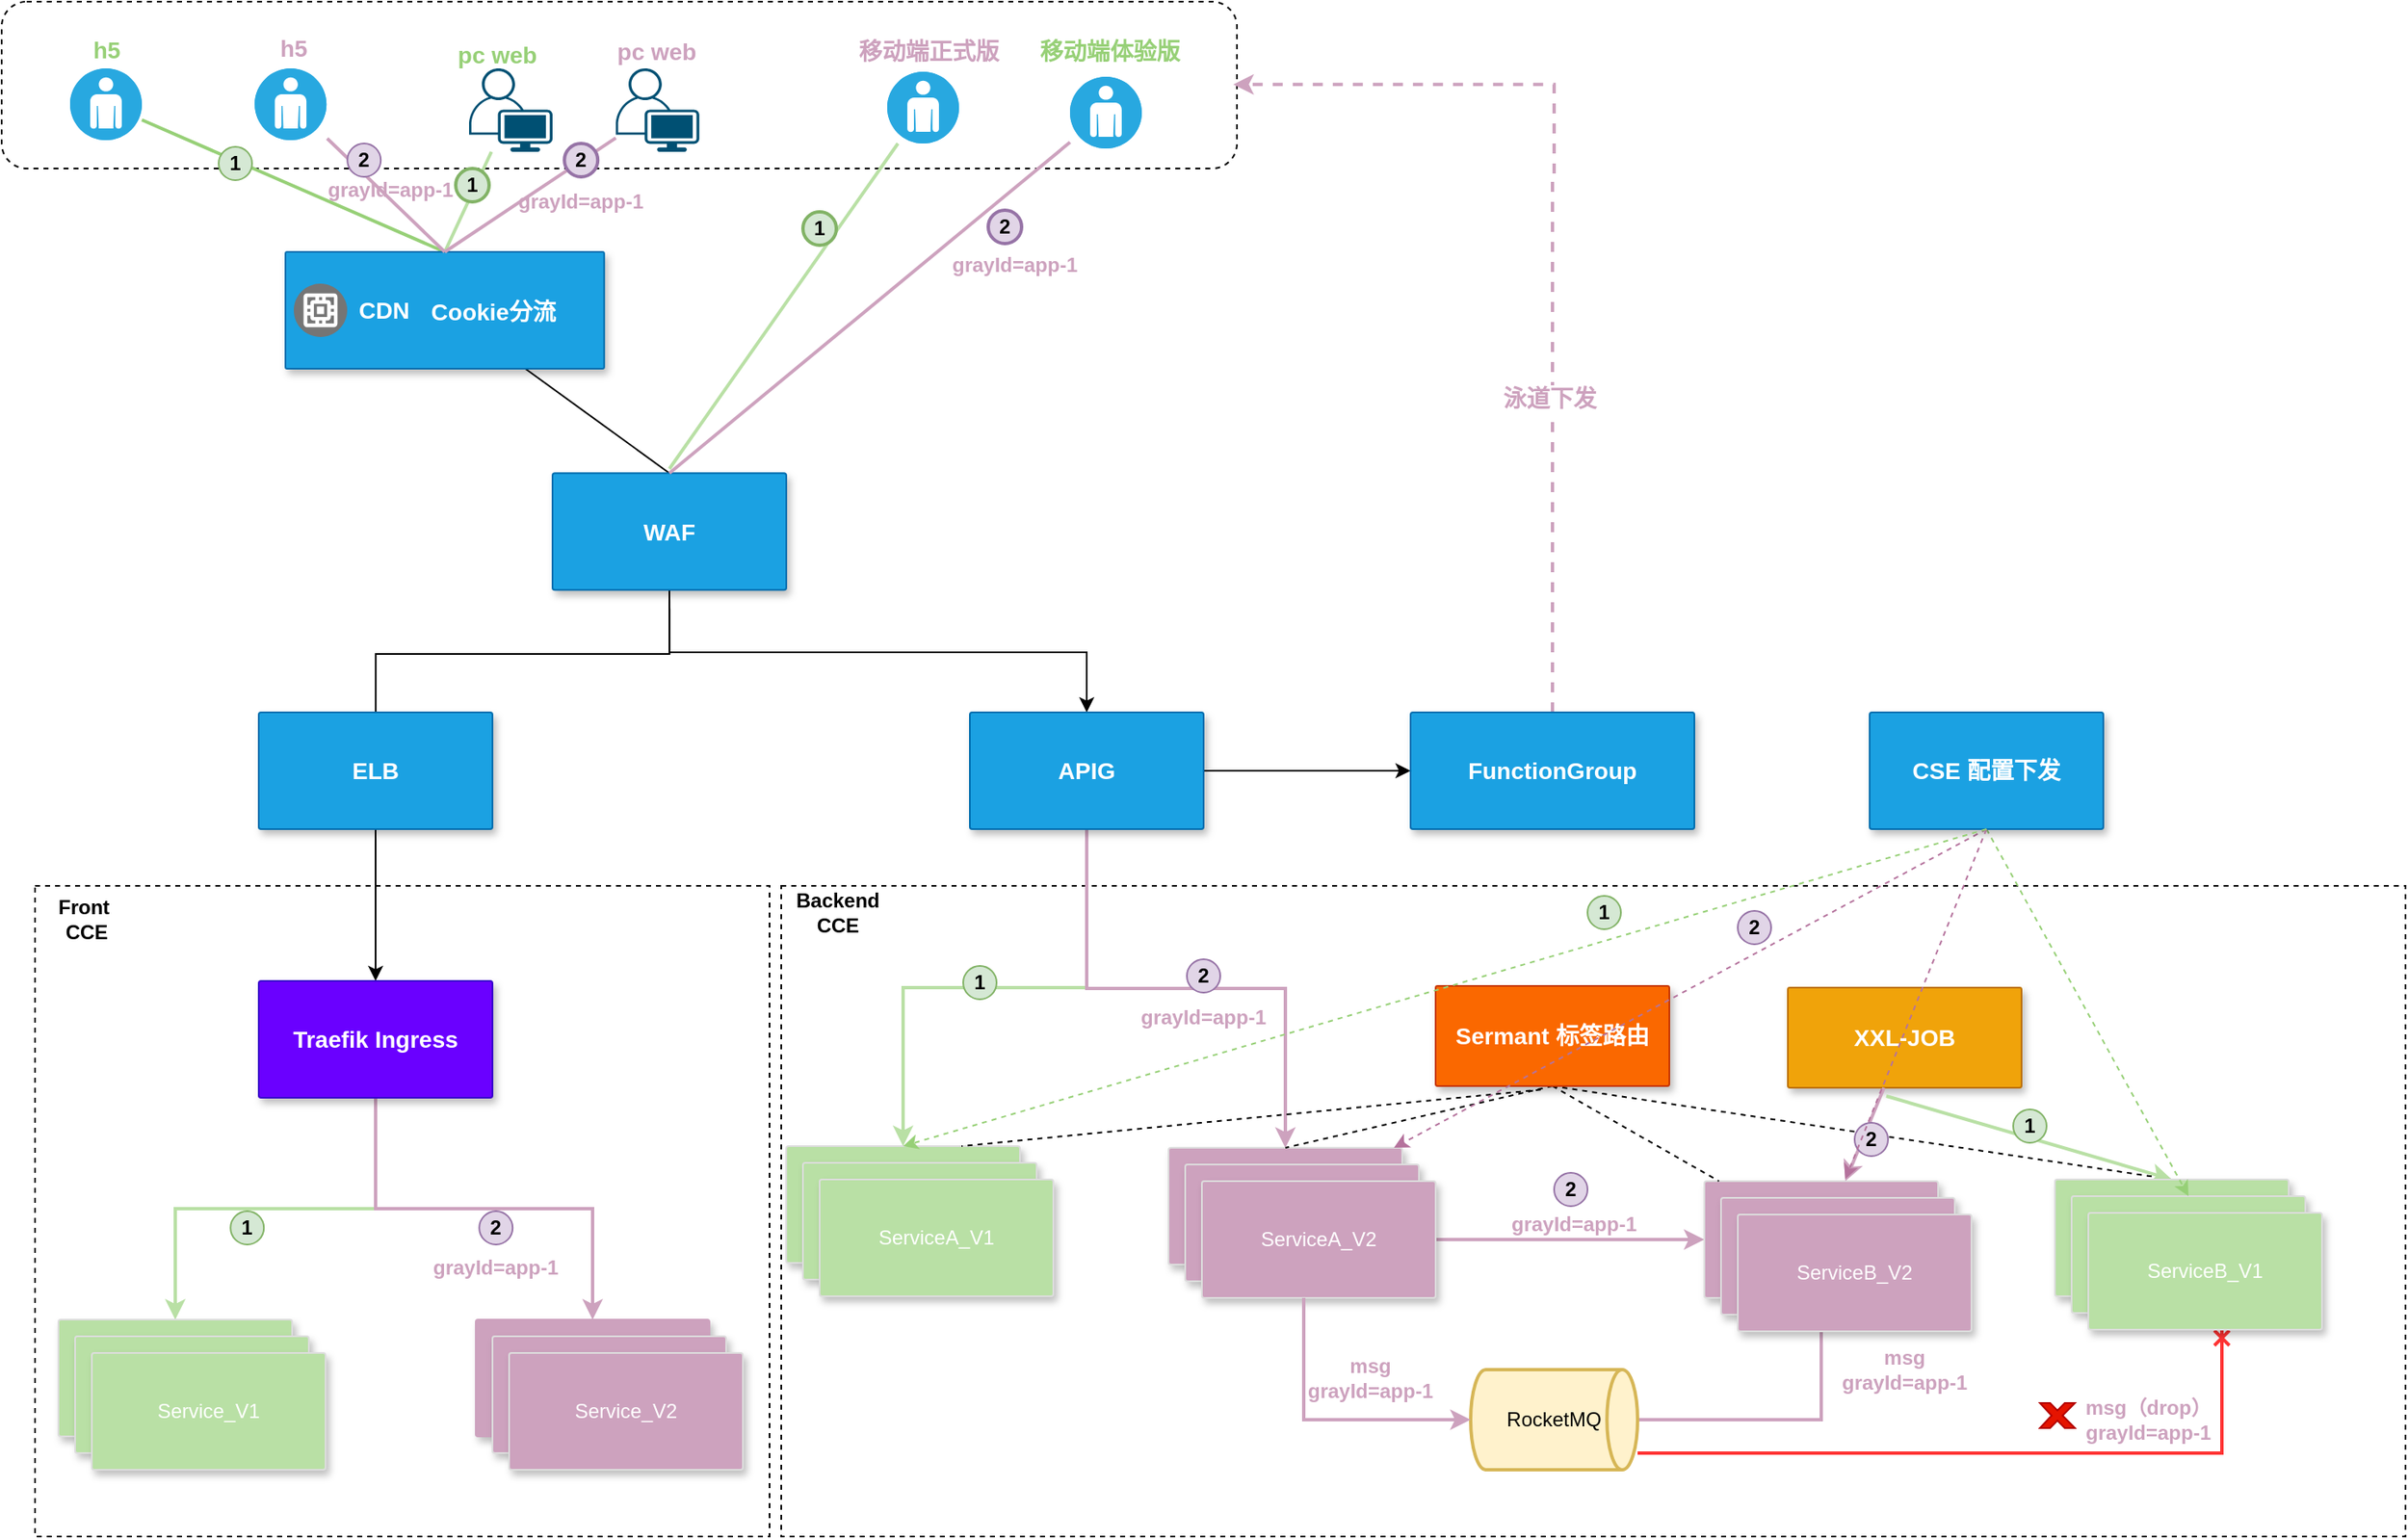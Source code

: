 <mxfile version="24.2.7" type="github">
  <diagram name="Page-1" id="tiHa4omzH0BSpX4AcXK8">
    <mxGraphModel dx="1060" dy="582" grid="1" gridSize="10" guides="1" tooltips="1" connect="1" arrows="1" fold="1" page="1" pageScale="1" pageWidth="850" pageHeight="1100" math="0" shadow="0">
      <root>
        <mxCell id="0" />
        <mxCell id="1" parent="0" />
        <mxCell id="6VxaLlo_b2UKYAiHiD4Z-162" value="" style="rounded=1;whiteSpace=wrap;html=1;dashed=1;" vertex="1" parent="1">
          <mxGeometry width="740" height="100" as="geometry" />
        </mxCell>
        <mxCell id="6VxaLlo_b2UKYAiHiD4Z-92" value="" style="rounded=0;whiteSpace=wrap;html=1;dashed=1;strokeWidth=1;" vertex="1" parent="1">
          <mxGeometry x="467" y="530" width="973" height="390" as="geometry" />
        </mxCell>
        <mxCell id="6VxaLlo_b2UKYAiHiD4Z-131" value="&lt;b&gt;&lt;font color=&quot;#ffffff&quot; style=&quot;font-size: 14px;&quot;&gt;XXL-JOB&lt;/font&gt;&lt;/b&gt;" style="whiteSpace=wrap;html=1;strokeColor=#BD7000;shadow=1;strokeWidth=1;rounded=1;arcSize=2;fillColor=#f0a30a;fontColor=#000000;" vertex="1" parent="1">
          <mxGeometry x="1070" y="591" width="140" height="60" as="geometry" />
        </mxCell>
        <mxCell id="6VxaLlo_b2UKYAiHiD4Z-86" value="" style="rounded=0;whiteSpace=wrap;html=1;dashed=1;strokeWidth=1;" vertex="1" parent="1">
          <mxGeometry x="20" y="530" width="440" height="390" as="geometry" />
        </mxCell>
        <mxCell id="6VxaLlo_b2UKYAiHiD4Z-48" style="rounded=0;orthogonalLoop=1;jettySize=auto;html=1;entryX=0.5;entryY=0;entryDx=0;entryDy=0;endArrow=none;endFill=0;strokeColor=#97D077;strokeWidth=2;" edge="1" parent="1" source="6VxaLlo_b2UKYAiHiD4Z-32" target="6VxaLlo_b2UKYAiHiD4Z-6">
          <mxGeometry relative="1" as="geometry" />
        </mxCell>
        <mxCell id="6VxaLlo_b2UKYAiHiD4Z-17" value="" style="rounded=0;orthogonalLoop=1;jettySize=auto;html=1;endArrow=none;endFill=0;entryX=0.5;entryY=0;entryDx=0;entryDy=0;" edge="1" parent="1" source="6VxaLlo_b2UKYAiHiD4Z-6" target="6VxaLlo_b2UKYAiHiD4Z-16">
          <mxGeometry relative="1" as="geometry" />
        </mxCell>
        <mxCell id="6VxaLlo_b2UKYAiHiD4Z-6" value="               Cookie分流" style="shadow=1;strokeWidth=1;rounded=1;absoluteArcSize=1;arcSize=2;fillColor=#1ba1e2;fontColor=#ffffff;strokeColor=#006EAF;fontStyle=1;fontSize=14;" vertex="1" parent="1">
          <mxGeometry x="170" y="150" width="190.9" height="70" as="geometry" />
        </mxCell>
        <mxCell id="6VxaLlo_b2UKYAiHiD4Z-7" value="&lt;font size=&quot;1&quot; color=&quot;#ffffff&quot;&gt;&lt;b style=&quot;font-size: 14px;&quot;&gt;CDN&lt;/b&gt;&lt;/font&gt;" style="sketch=0;dashed=0;connectable=0;html=1;fillColor=#757575;strokeColor=none;shape=mxgraph.gcp2.google_network_edge_cache;part=1;labelPosition=right;verticalLabelPosition=middle;align=left;verticalAlign=middle;spacingLeft=5;fontSize=12;" vertex="1" parent="6VxaLlo_b2UKYAiHiD4Z-6">
          <mxGeometry y="0.5" width="32" height="32" relative="1" as="geometry">
            <mxPoint x="5" y="-16" as="offset" />
          </mxGeometry>
        </mxCell>
        <mxCell id="6VxaLlo_b2UKYAiHiD4Z-22" value="&lt;font color=&quot;#cda2be&quot; style=&quot;font-size: 14px;&quot;&gt;&lt;b&gt;h5&lt;/b&gt;&lt;/font&gt;" style="text;html=1;align=center;verticalAlign=middle;whiteSpace=wrap;rounded=0;" vertex="1" parent="1">
          <mxGeometry x="145.1" y="13.1" width="60" height="30" as="geometry" />
        </mxCell>
        <mxCell id="6VxaLlo_b2UKYAiHiD4Z-23" value="&lt;b&gt;&lt;font color=&quot;#97d077&quot; style=&quot;font-size: 14px;&quot;&gt;pc web&lt;/font&gt;&lt;/b&gt;" style="text;html=1;align=center;verticalAlign=middle;whiteSpace=wrap;rounded=0;" vertex="1" parent="1">
          <mxGeometry x="267.1" y="17.1" width="60" height="30" as="geometry" />
        </mxCell>
        <mxCell id="6VxaLlo_b2UKYAiHiD4Z-24" value="&lt;span style=&quot;font-size: 14px;&quot;&gt;&lt;b style=&quot;&quot;&gt;&lt;font color=&quot;#cda2be&quot;&gt;移动端正式版&lt;/font&gt;&lt;/b&gt;&lt;/span&gt;" style="text;html=1;align=center;verticalAlign=middle;whiteSpace=wrap;rounded=0;" vertex="1" parent="1">
          <mxGeometry x="510.75" y="15" width="89.25" height="30" as="geometry" />
        </mxCell>
        <mxCell id="6VxaLlo_b2UKYAiHiD4Z-25" value="&lt;font color=&quot;#97d077&quot;&gt;&lt;span style=&quot;font-family: monospace; font-size: 0px; text-align: start; text-wrap: nowrap;&quot;&gt;%3CmxGraphModel%3E%3Croot%3E%3CmxCell%20id%3D%220%22%2F%3E%3CmxCell%20id%3D%221%22%20parent%3D%220%22%2F%3E%3CmxCell%20id%3D%222%22%20value%3D%22%26lt%3Bfont%20color%3D%26quot%3B%2397d077%26quot%3B%26gt%3B%26lt%3Bspan%20style%3D%26quot%3Bfont-size%3A%2014px%3B%26quot%3B%26gt%3B%26lt%3Bb%26gt%3B%E7%A7%BB%E5%8A%A8%E7%AB%AF%26lt%3B%2Fb%26gt%3B%26lt%3B%2Fspan%26gt%3B%26lt%3B%2Ffont%26gt%3B%22%20style%3D%22text%3Bhtml%3D1%3Balign%3Dcenter%3BverticalAlign%3Dmiddle%3BwhiteSpace%3Dwrap%3Brounded%3D0%3B%22%20vertex%3D%221%22%20parent%3D%221%22%3E%3CmxGeometry%20x%3D%22510.75%22%20y%3D%2215%22%20width%3D%2278.5%22%20height%3D%2230%22%20as%3D%22geometry%22%2F%3E%3C%2FmxCell%3E%3C%2Froot%3E%3C%2FmxGraphModel%3E&lt;/span&gt;&lt;b&gt;&lt;font style=&quot;font-size: 14px;&quot;&gt;&amp;nbsp;&lt;/font&gt;&lt;/b&gt;&lt;b style=&quot;font-size: 14px;&quot;&gt;移动端&lt;/b&gt;&lt;b&gt;&lt;font style=&quot;font-size: 14px;&quot;&gt;体验版&lt;/font&gt;&lt;/b&gt;&lt;/font&gt;" style="text;html=1;align=center;verticalAlign=middle;whiteSpace=wrap;rounded=0;" vertex="1" parent="1">
          <mxGeometry x="599.75" y="15.1" width="123.5" height="30" as="geometry" />
        </mxCell>
        <mxCell id="6VxaLlo_b2UKYAiHiD4Z-37" style="edgeStyle=orthogonalEdgeStyle;rounded=0;orthogonalLoop=1;jettySize=auto;html=1;" edge="1" parent="1" source="6VxaLlo_b2UKYAiHiD4Z-16" target="6VxaLlo_b2UKYAiHiD4Z-36">
          <mxGeometry relative="1" as="geometry">
            <Array as="points">
              <mxPoint x="400" y="390" />
              <mxPoint x="650" y="390" />
            </Array>
          </mxGeometry>
        </mxCell>
        <mxCell id="6VxaLlo_b2UKYAiHiD4Z-47" style="edgeStyle=orthogonalEdgeStyle;rounded=0;orthogonalLoop=1;jettySize=auto;html=1;" edge="1" parent="1">
          <mxGeometry relative="1" as="geometry">
            <mxPoint x="400.091" y="363.6" as="sourcePoint" />
            <mxPoint x="224.091" y="437" as="targetPoint" />
            <Array as="points">
              <mxPoint x="400" y="391" />
              <mxPoint x="224" y="391" />
            </Array>
          </mxGeometry>
        </mxCell>
        <mxCell id="6VxaLlo_b2UKYAiHiD4Z-16" value="&lt;b&gt;&lt;font style=&quot;font-size: 14px;&quot;&gt;WAF&lt;/font&gt;&lt;/b&gt;" style="whiteSpace=wrap;html=1;strokeColor=#006EAF;shadow=1;strokeWidth=1;rounded=1;arcSize=2;glass=0;fillColor=#1ba1e2;fontColor=#ffffff;" vertex="1" parent="1">
          <mxGeometry x="330" y="282.6" width="140" height="70" as="geometry" />
        </mxCell>
        <mxCell id="6VxaLlo_b2UKYAiHiD4Z-55" style="rounded=0;orthogonalLoop=1;jettySize=auto;html=1;entryX=0.5;entryY=0;entryDx=0;entryDy=0;endArrow=none;endFill=0;strokeColor=#B9E0A5;strokeWidth=2;" edge="1" parent="1" source="6VxaLlo_b2UKYAiHiD4Z-28" target="6VxaLlo_b2UKYAiHiD4Z-6">
          <mxGeometry relative="1" as="geometry" />
        </mxCell>
        <mxCell id="6VxaLlo_b2UKYAiHiD4Z-28" value="" style="points=[[0.35,0,0],[0.98,0.51,0],[1,0.71,0],[0.67,1,0],[0,0.795,0],[0,0.65,0]];verticalLabelPosition=bottom;sketch=0;html=1;verticalAlign=top;aspect=fixed;align=center;pointerEvents=1;shape=mxgraph.cisco19.user;fillColor=#005073;strokeColor=none;" vertex="1" parent="1">
          <mxGeometry x="280" y="40" width="50" height="50" as="geometry" />
        </mxCell>
        <mxCell id="6VxaLlo_b2UKYAiHiD4Z-49" style="rounded=0;orthogonalLoop=1;jettySize=auto;html=1;entryX=0.5;entryY=0;entryDx=0;entryDy=0;endArrow=none;endFill=0;strokeColor=#CDA2BE;strokeWidth=2;" edge="1" parent="1" target="6VxaLlo_b2UKYAiHiD4Z-6">
          <mxGeometry relative="1" as="geometry">
            <mxPoint x="195" y="82" as="sourcePoint" />
          </mxGeometry>
        </mxCell>
        <mxCell id="6VxaLlo_b2UKYAiHiD4Z-29" value="" style="fillColor=#28A8E0;verticalLabelPosition=bottom;sketch=0;html=1;strokeColor=#ffffff;verticalAlign=top;align=center;points=[[0.145,0.145,0],[0.5,0,0],[0.855,0.145,0],[1,0.5,0],[0.855,0.855,0],[0.5,1,0],[0.145,0.855,0],[0,0.5,0]];pointerEvents=1;shape=mxgraph.cisco_safe.compositeIcon;bgIcon=ellipse;resIcon=mxgraph.cisco_safe.capability.user;" vertex="1" parent="1">
          <mxGeometry x="151.6" y="40" width="43" height="43" as="geometry" />
        </mxCell>
        <mxCell id="6VxaLlo_b2UKYAiHiD4Z-66" style="rounded=0;orthogonalLoop=1;jettySize=auto;html=1;endArrow=none;endFill=0;strokeColor=#B9E0A5;strokeWidth=2;" edge="1" parent="1" source="6VxaLlo_b2UKYAiHiD4Z-30">
          <mxGeometry relative="1" as="geometry">
            <mxPoint x="400" y="280" as="targetPoint" />
          </mxGeometry>
        </mxCell>
        <mxCell id="6VxaLlo_b2UKYAiHiD4Z-30" value="" style="fillColor=#28A8E0;verticalLabelPosition=bottom;sketch=0;html=1;strokeColor=#ffffff;verticalAlign=top;align=center;points=[[0.145,0.145,0],[0.5,0,0],[0.855,0.145,0],[1,0.5,0],[0.855,0.855,0],[0.5,1,0],[0.145,0.855,0],[0,0.5,0]];pointerEvents=1;shape=mxgraph.cisco_safe.compositeIcon;bgIcon=ellipse;resIcon=mxgraph.cisco_safe.capability.user;" vertex="1" parent="1">
          <mxGeometry x="530.5" y="42" width="43" height="43" as="geometry" />
        </mxCell>
        <mxCell id="6VxaLlo_b2UKYAiHiD4Z-67" style="rounded=0;orthogonalLoop=1;jettySize=auto;html=1;entryX=0.5;entryY=0;entryDx=0;entryDy=0;endArrow=none;endFill=0;strokeColor=#CDA2BE;strokeWidth=2;" edge="1" parent="1" source="6VxaLlo_b2UKYAiHiD4Z-31" target="6VxaLlo_b2UKYAiHiD4Z-16">
          <mxGeometry relative="1" as="geometry" />
        </mxCell>
        <mxCell id="6VxaLlo_b2UKYAiHiD4Z-31" value="" style="fillColor=#28A8E0;verticalLabelPosition=bottom;sketch=0;html=1;strokeColor=#ffffff;verticalAlign=top;align=center;points=[[0.145,0.145,0],[0.5,0,0],[0.855,0.145,0],[1,0.5,0],[0.855,0.855,0],[0.5,1,0],[0.145,0.855,0],[0,0.5,0]];pointerEvents=1;shape=mxgraph.cisco_safe.compositeIcon;bgIcon=ellipse;resIcon=mxgraph.cisco_safe.capability.user;" vertex="1" parent="1">
          <mxGeometry x="640" y="45" width="43" height="43" as="geometry" />
        </mxCell>
        <mxCell id="6VxaLlo_b2UKYAiHiD4Z-32" value="" style="fillColor=#28A8E0;verticalLabelPosition=bottom;sketch=0;html=1;strokeColor=#ffffff;verticalAlign=top;align=center;points=[[0.145,0.145,0],[0.5,0,0],[0.855,0.145,0],[1,0.5,0],[0.855,0.855,0],[0.5,1,0],[0.145,0.855,0],[0,0.5,0]];pointerEvents=1;shape=mxgraph.cisco_safe.compositeIcon;bgIcon=ellipse;resIcon=mxgraph.cisco_safe.capability.user;" vertex="1" parent="1">
          <mxGeometry x="41" y="40" width="43" height="43" as="geometry" />
        </mxCell>
        <mxCell id="6VxaLlo_b2UKYAiHiD4Z-56" style="rounded=0;orthogonalLoop=1;jettySize=auto;html=1;entryX=0.5;entryY=0;entryDx=0;entryDy=0;endArrow=none;endFill=0;strokeColor=#CDA2BE;strokeWidth=2;" edge="1" parent="1" source="6VxaLlo_b2UKYAiHiD4Z-33" target="6VxaLlo_b2UKYAiHiD4Z-6">
          <mxGeometry relative="1" as="geometry" />
        </mxCell>
        <mxCell id="6VxaLlo_b2UKYAiHiD4Z-33" value="" style="points=[[0.35,0,0],[0.98,0.51,0],[1,0.71,0],[0.67,1,0],[0,0.795,0],[0,0.65,0]];verticalLabelPosition=bottom;sketch=0;html=1;verticalAlign=top;aspect=fixed;align=center;pointerEvents=1;shape=mxgraph.cisco19.user;fillColor=#005073;strokeColor=none;" vertex="1" parent="1">
          <mxGeometry x="367.9" y="40" width="50" height="50" as="geometry" />
        </mxCell>
        <mxCell id="6VxaLlo_b2UKYAiHiD4Z-34" value="&lt;b&gt;&lt;font color=&quot;#97d077&quot; style=&quot;font-size: 14px;&quot;&gt;h5&lt;/font&gt;&lt;/b&gt;" style="text;html=1;align=center;verticalAlign=middle;whiteSpace=wrap;rounded=0;" vertex="1" parent="1">
          <mxGeometry x="32.5" y="14.1" width="60" height="30" as="geometry" />
        </mxCell>
        <mxCell id="6VxaLlo_b2UKYAiHiD4Z-35" value="&lt;font color=&quot;#cda2be&quot; style=&quot;font-size: 14px;&quot;&gt;&lt;b&gt;pc web&lt;/b&gt;&lt;/font&gt;" style="text;html=1;align=center;verticalAlign=middle;whiteSpace=wrap;rounded=0;" vertex="1" parent="1">
          <mxGeometry x="353.35" y="15" width="79.1" height="30" as="geometry" />
        </mxCell>
        <mxCell id="6VxaLlo_b2UKYAiHiD4Z-82" value="" style="edgeStyle=orthogonalEdgeStyle;rounded=0;orthogonalLoop=1;jettySize=auto;html=1;strokeColor=#B9E0A5;strokeWidth=2;" edge="1" parent="1" source="6VxaLlo_b2UKYAiHiD4Z-36" target="6VxaLlo_b2UKYAiHiD4Z-81">
          <mxGeometry relative="1" as="geometry" />
        </mxCell>
        <mxCell id="6VxaLlo_b2UKYAiHiD4Z-100" style="edgeStyle=orthogonalEdgeStyle;rounded=0;orthogonalLoop=1;jettySize=auto;html=1;entryX=0.5;entryY=0;entryDx=0;entryDy=0;strokeColor=#CDA2BE;strokeWidth=2;" edge="1" parent="1" source="6VxaLlo_b2UKYAiHiD4Z-36" target="6VxaLlo_b2UKYAiHiD4Z-84">
          <mxGeometry relative="1" as="geometry" />
        </mxCell>
        <mxCell id="6VxaLlo_b2UKYAiHiD4Z-165" style="edgeStyle=orthogonalEdgeStyle;rounded=0;orthogonalLoop=1;jettySize=auto;html=1;entryX=0;entryY=0.5;entryDx=0;entryDy=0;" edge="1" parent="1" source="6VxaLlo_b2UKYAiHiD4Z-36" target="6VxaLlo_b2UKYAiHiD4Z-156">
          <mxGeometry relative="1" as="geometry" />
        </mxCell>
        <mxCell id="6VxaLlo_b2UKYAiHiD4Z-36" value="&lt;b&gt;&lt;font style=&quot;font-size: 14px;&quot;&gt;APIG&lt;/font&gt;&lt;/b&gt;" style="whiteSpace=wrap;html=1;strokeColor=#006EAF;shadow=1;strokeWidth=1;rounded=1;arcSize=2;fillColor=#1ba1e2;fontColor=#ffffff;" vertex="1" parent="1">
          <mxGeometry x="580" y="426" width="140" height="70" as="geometry" />
        </mxCell>
        <mxCell id="6VxaLlo_b2UKYAiHiD4Z-40" value="" style="edgeStyle=orthogonalEdgeStyle;rounded=0;orthogonalLoop=1;jettySize=auto;html=1;" edge="1" parent="1" source="6VxaLlo_b2UKYAiHiD4Z-38" target="6VxaLlo_b2UKYAiHiD4Z-39">
          <mxGeometry relative="1" as="geometry" />
        </mxCell>
        <mxCell id="6VxaLlo_b2UKYAiHiD4Z-38" value="&lt;font size=&quot;1&quot; style=&quot;&quot;&gt;&lt;b style=&quot;font-size: 14px;&quot;&gt;ELB&lt;/b&gt;&lt;/font&gt;" style="whiteSpace=wrap;html=1;strokeColor=#006EAF;shadow=1;strokeWidth=1;rounded=1;arcSize=2;fillColor=#1ba1e2;fontColor=#ffffff;" vertex="1" parent="1">
          <mxGeometry x="154.0" y="426" width="140" height="70" as="geometry" />
        </mxCell>
        <mxCell id="6VxaLlo_b2UKYAiHiD4Z-42" value="" style="edgeStyle=orthogonalEdgeStyle;rounded=0;orthogonalLoop=1;jettySize=auto;html=1;strokeColor=#B9E0A5;strokeWidth=2;" edge="1" parent="1" source="6VxaLlo_b2UKYAiHiD4Z-39" target="6VxaLlo_b2UKYAiHiD4Z-41">
          <mxGeometry relative="1" as="geometry" />
        </mxCell>
        <mxCell id="6VxaLlo_b2UKYAiHiD4Z-46" style="edgeStyle=orthogonalEdgeStyle;rounded=0;orthogonalLoop=1;jettySize=auto;html=1;strokeColor=#CDA2BE;strokeWidth=2;" edge="1" parent="1" source="6VxaLlo_b2UKYAiHiD4Z-39" target="6VxaLlo_b2UKYAiHiD4Z-43">
          <mxGeometry relative="1" as="geometry" />
        </mxCell>
        <mxCell id="6VxaLlo_b2UKYAiHiD4Z-39" value="&lt;font size=&quot;1&quot; style=&quot;&quot;&gt;&lt;b style=&quot;font-size: 14px;&quot;&gt;Traefik Ingress&lt;/b&gt;&lt;/font&gt;" style="whiteSpace=wrap;html=1;strokeColor=#3700CC;shadow=1;strokeWidth=1;rounded=1;arcSize=2;fillColor=#6a00ff;fontColor=#ffffff;" vertex="1" parent="1">
          <mxGeometry x="154" y="587" width="140" height="70" as="geometry" />
        </mxCell>
        <mxCell id="6VxaLlo_b2UKYAiHiD4Z-41" value="Service_V1" style="whiteSpace=wrap;html=1;strokeColor=#dddddd;shadow=1;strokeWidth=1;rounded=1;arcSize=2;fillColor=#B9E0A5;" vertex="1" parent="1">
          <mxGeometry x="34" y="790" width="140" height="70" as="geometry" />
        </mxCell>
        <mxCell id="6VxaLlo_b2UKYAiHiD4Z-43" value="Service_V2" style="whiteSpace=wrap;html=1;strokeColor=#CDA2BE;shadow=1;strokeWidth=1;rounded=1;arcSize=2;fillColor=#CDA2BE;" vertex="1" parent="1">
          <mxGeometry x="284" y="790" width="140" height="70" as="geometry" />
        </mxCell>
        <mxCell id="6VxaLlo_b2UKYAiHiD4Z-53" value="&lt;b&gt;1&lt;/b&gt;" style="ellipse;whiteSpace=wrap;html=1;aspect=fixed;fillColor=#d5e8d4;strokeColor=#82b366;" vertex="1" parent="1">
          <mxGeometry x="130" y="87" width="20" height="20" as="geometry" />
        </mxCell>
        <mxCell id="6VxaLlo_b2UKYAiHiD4Z-54" value="&lt;b&gt;2&lt;/b&gt;" style="ellipse;whiteSpace=wrap;html=1;aspect=fixed;fillColor=#e1d5e7;strokeColor=#9673a6;" vertex="1" parent="1">
          <mxGeometry x="207.1" y="85" width="20" height="20" as="geometry" />
        </mxCell>
        <mxCell id="6VxaLlo_b2UKYAiHiD4Z-60" value="&lt;b&gt;1&lt;/b&gt;" style="ellipse;whiteSpace=wrap;html=1;aspect=fixed;fillColor=#d5e8d4;strokeColor=#82b366;strokeWidth=2;" vertex="1" parent="1">
          <mxGeometry x="272" y="100" width="20" height="20" as="geometry" />
        </mxCell>
        <mxCell id="6VxaLlo_b2UKYAiHiD4Z-63" value="&lt;b&gt;2&lt;/b&gt;" style="ellipse;whiteSpace=wrap;html=1;aspect=fixed;fillColor=#e1d5e7;strokeColor=#9673a6;strokeWidth=2;" vertex="1" parent="1">
          <mxGeometry x="337.1" y="85" width="20" height="20" as="geometry" />
        </mxCell>
        <mxCell id="6VxaLlo_b2UKYAiHiD4Z-69" value="&lt;b&gt;&lt;font color=&quot;#cda2be&quot;&gt;grayId=app-1&lt;/font&gt;&lt;/b&gt;" style="text;html=1;align=center;verticalAlign=middle;whiteSpace=wrap;rounded=0;strokeWidth=2;" vertex="1" parent="1">
          <mxGeometry x="297.1" y="105.0" width="100" height="30" as="geometry" />
        </mxCell>
        <mxCell id="6VxaLlo_b2UKYAiHiD4Z-70" value="&lt;b&gt;&lt;font color=&quot;#cda2be&quot;&gt;grayId=app-1&lt;/font&gt;&lt;/b&gt;" style="text;html=1;align=center;verticalAlign=middle;whiteSpace=wrap;rounded=0;" vertex="1" parent="1">
          <mxGeometry x="183" y="98.0" width="100" height="30" as="geometry" />
        </mxCell>
        <mxCell id="6VxaLlo_b2UKYAiHiD4Z-72" value="&lt;b&gt;1&lt;/b&gt;" style="ellipse;whiteSpace=wrap;html=1;aspect=fixed;fillColor=#d5e8d4;strokeColor=#82b366;strokeWidth=2;" vertex="1" parent="1">
          <mxGeometry x="480" y="126" width="20" height="20" as="geometry" />
        </mxCell>
        <mxCell id="6VxaLlo_b2UKYAiHiD4Z-74" value="&lt;b&gt;2&lt;/b&gt;" style="ellipse;whiteSpace=wrap;html=1;aspect=fixed;fillColor=#e1d5e7;strokeColor=#9673a6;strokeWidth=2;" vertex="1" parent="1">
          <mxGeometry x="591" y="125" width="20" height="20" as="geometry" />
        </mxCell>
        <mxCell id="6VxaLlo_b2UKYAiHiD4Z-77" value="&lt;b&gt;&lt;font color=&quot;#cda2be&quot;&gt;grayId=app-1&lt;/font&gt;&lt;/b&gt;" style="text;html=1;align=center;verticalAlign=middle;whiteSpace=wrap;rounded=0;strokeWidth=2;" vertex="1" parent="1">
          <mxGeometry x="557" y="143.0" width="100" height="30" as="geometry" />
        </mxCell>
        <mxCell id="6VxaLlo_b2UKYAiHiD4Z-78" value="&lt;b&gt;1&lt;/b&gt;" style="ellipse;whiteSpace=wrap;html=1;aspect=fixed;fillColor=#d5e8d4;strokeColor=#82b366;" vertex="1" parent="1">
          <mxGeometry x="137.1" y="725" width="20" height="20" as="geometry" />
        </mxCell>
        <mxCell id="6VxaLlo_b2UKYAiHiD4Z-79" value="&lt;b&gt;2&lt;/b&gt;" style="ellipse;whiteSpace=wrap;html=1;aspect=fixed;fillColor=#e1d5e7;strokeColor=#9673a6;" vertex="1" parent="1">
          <mxGeometry x="286.1" y="725" width="20" height="20" as="geometry" />
        </mxCell>
        <mxCell id="6VxaLlo_b2UKYAiHiD4Z-80" value="&lt;b&gt;&lt;font color=&quot;#cda2be&quot;&gt;grayId=app-1&lt;/font&gt;&lt;/b&gt;" style="text;html=1;align=center;verticalAlign=middle;whiteSpace=wrap;rounded=0;" vertex="1" parent="1">
          <mxGeometry x="246" y="744" width="100" height="30" as="geometry" />
        </mxCell>
        <mxCell id="6VxaLlo_b2UKYAiHiD4Z-81" value="Service_V1" style="whiteSpace=wrap;html=1;strokeColor=#dddddd;shadow=1;strokeWidth=1;rounded=1;arcSize=2;fillColor=#B9E0A5;" vertex="1" parent="1">
          <mxGeometry x="470" y="686" width="140" height="70" as="geometry" />
        </mxCell>
        <mxCell id="6VxaLlo_b2UKYAiHiD4Z-84" value="Service_V2" style="whiteSpace=wrap;html=1;strokeColor=#dddddd;shadow=1;strokeWidth=1;rounded=1;arcSize=2;fillColor=#CDA2BE;" vertex="1" parent="1">
          <mxGeometry x="699" y="687" width="140" height="70" as="geometry" />
        </mxCell>
        <mxCell id="6VxaLlo_b2UKYAiHiD4Z-87" value="Service_V1" style="whiteSpace=wrap;html=1;strokeColor=#dddddd;shadow=1;strokeWidth=1;rounded=1;arcSize=2;fillColor=#B9E0A5;" vertex="1" parent="1">
          <mxGeometry x="44" y="800" width="140" height="70" as="geometry" />
        </mxCell>
        <mxCell id="6VxaLlo_b2UKYAiHiD4Z-88" value="&lt;font color=&quot;#ffffff&quot;&gt;Service_V1&lt;/font&gt;" style="whiteSpace=wrap;html=1;strokeColor=#dddddd;shadow=1;strokeWidth=1;rounded=1;arcSize=2;fillColor=#B9E0A5;" vertex="1" parent="1">
          <mxGeometry x="54" y="810" width="140" height="70" as="geometry" />
        </mxCell>
        <mxCell id="6VxaLlo_b2UKYAiHiD4Z-89" value="Service_V2" style="whiteSpace=wrap;html=1;strokeColor=#dddddd;shadow=1;strokeWidth=1;rounded=1;arcSize=2;fillColor=#CDA2BE;" vertex="1" parent="1">
          <mxGeometry x="294" y="800" width="140" height="70" as="geometry" />
        </mxCell>
        <mxCell id="6VxaLlo_b2UKYAiHiD4Z-90" value="&lt;font color=&quot;#ffffff&quot;&gt;Service_V2&lt;/font&gt;" style="whiteSpace=wrap;html=1;strokeColor=#dddddd;shadow=1;strokeWidth=1;rounded=1;arcSize=2;fillColor=#CDA2BE;" vertex="1" parent="1">
          <mxGeometry x="304" y="810" width="140" height="70" as="geometry" />
        </mxCell>
        <mxCell id="6VxaLlo_b2UKYAiHiD4Z-91" value="&lt;b&gt;Front&amp;nbsp;&lt;/b&gt;&lt;div&gt;&lt;b&gt;CCE&lt;/b&gt;&lt;/div&gt;" style="text;html=1;align=center;verticalAlign=middle;whiteSpace=wrap;rounded=0;" vertex="1" parent="1">
          <mxGeometry x="10.5" y="535" width="80" height="30" as="geometry" />
        </mxCell>
        <mxCell id="6VxaLlo_b2UKYAiHiD4Z-94" value="Service_V1" style="whiteSpace=wrap;html=1;strokeColor=#dddddd;shadow=1;strokeWidth=1;rounded=1;arcSize=2;fillColor=#B9E0A5;" vertex="1" parent="1">
          <mxGeometry x="480" y="696" width="140" height="70" as="geometry" />
        </mxCell>
        <mxCell id="6VxaLlo_b2UKYAiHiD4Z-130" style="edgeStyle=orthogonalEdgeStyle;rounded=0;orthogonalLoop=1;jettySize=auto;html=1;strokeColor=#FF3333;endArrow=cross;endFill=0;strokeWidth=2;" edge="1" parent="1" source="6VxaLlo_b2UKYAiHiD4Z-114">
          <mxGeometry relative="1" as="geometry">
            <mxPoint x="1330" y="810" as="targetPoint" />
            <Array as="points">
              <mxPoint x="1330" y="870" />
              <mxPoint x="1330" y="741" />
            </Array>
          </mxGeometry>
        </mxCell>
        <mxCell id="6VxaLlo_b2UKYAiHiD4Z-95" value="&lt;font color=&quot;#ffffff&quot;&gt;ServiceA_V1&lt;/font&gt;" style="whiteSpace=wrap;html=1;strokeColor=#dddddd;shadow=1;strokeWidth=1;rounded=1;arcSize=2;fillColor=#B9E0A5;" vertex="1" parent="1">
          <mxGeometry x="490" y="706" width="140" height="70" as="geometry" />
        </mxCell>
        <mxCell id="6VxaLlo_b2UKYAiHiD4Z-96" value="Service_V2" style="whiteSpace=wrap;html=1;strokeColor=#dddddd;shadow=1;strokeWidth=1;rounded=1;arcSize=2;fillColor=#CDA2BE;" vertex="1" parent="1">
          <mxGeometry x="709" y="697" width="140" height="70" as="geometry" />
        </mxCell>
        <mxCell id="6VxaLlo_b2UKYAiHiD4Z-107" style="rounded=0;orthogonalLoop=1;jettySize=auto;html=1;strokeColor=#CDA2BE;strokeWidth=2;" edge="1" parent="1" source="6VxaLlo_b2UKYAiHiD4Z-97" target="6VxaLlo_b2UKYAiHiD4Z-106">
          <mxGeometry relative="1" as="geometry" />
        </mxCell>
        <mxCell id="6VxaLlo_b2UKYAiHiD4Z-97" value="&lt;font color=&quot;#ffffff&quot;&gt;ServiceA_V2&lt;/font&gt;" style="whiteSpace=wrap;html=1;strokeColor=#dddddd;shadow=1;strokeWidth=1;rounded=1;arcSize=2;fillColor=#CDA2BE;" vertex="1" parent="1">
          <mxGeometry x="719" y="707" width="140" height="70" as="geometry" />
        </mxCell>
        <mxCell id="6VxaLlo_b2UKYAiHiD4Z-98" value="&lt;b&gt;Backend CCE&lt;/b&gt;" style="text;html=1;align=center;verticalAlign=middle;whiteSpace=wrap;rounded=0;" vertex="1" parent="1">
          <mxGeometry x="461" y="531" width="80" height="30" as="geometry" />
        </mxCell>
        <mxCell id="6VxaLlo_b2UKYAiHiD4Z-101" value="&lt;b&gt;1&lt;/b&gt;" style="ellipse;whiteSpace=wrap;html=1;aspect=fixed;fillColor=#d5e8d4;strokeColor=#82b366;" vertex="1" parent="1">
          <mxGeometry x="576" y="578" width="20" height="20" as="geometry" />
        </mxCell>
        <mxCell id="6VxaLlo_b2UKYAiHiD4Z-104" value="&lt;b&gt;2&lt;/b&gt;" style="ellipse;whiteSpace=wrap;html=1;aspect=fixed;fillColor=#e1d5e7;strokeColor=#9673a6;" vertex="1" parent="1">
          <mxGeometry x="710" y="574" width="20" height="20" as="geometry" />
        </mxCell>
        <mxCell id="6VxaLlo_b2UKYAiHiD4Z-105" value="&lt;b&gt;&lt;font color=&quot;#cda2be&quot;&gt;grayId=app-1&lt;/font&gt;&lt;/b&gt;" style="text;html=1;align=center;verticalAlign=middle;whiteSpace=wrap;rounded=0;" vertex="1" parent="1">
          <mxGeometry x="670" y="594" width="100" height="30" as="geometry" />
        </mxCell>
        <mxCell id="6VxaLlo_b2UKYAiHiD4Z-106" value="ServiceB_V2" style="whiteSpace=wrap;html=1;strokeColor=#dddddd;shadow=1;strokeWidth=1;rounded=1;arcSize=2;fillColor=#CDA2BE;" vertex="1" parent="1">
          <mxGeometry x="1020" y="707" width="140" height="70" as="geometry" />
        </mxCell>
        <mxCell id="6VxaLlo_b2UKYAiHiD4Z-108" value="&lt;b&gt;&lt;font color=&quot;#cda2be&quot;&gt;grayId=app-1&lt;/font&gt;&lt;/b&gt;" style="text;html=1;align=center;verticalAlign=middle;whiteSpace=wrap;rounded=0;" vertex="1" parent="1">
          <mxGeometry x="892" y="718" width="100" height="30" as="geometry" />
        </mxCell>
        <mxCell id="6VxaLlo_b2UKYAiHiD4Z-111" style="rounded=0;orthogonalLoop=1;jettySize=auto;html=1;entryX=0.75;entryY=0;entryDx=0;entryDy=0;exitX=0.45;exitY=1.036;exitDx=0;exitDy=0;exitPerimeter=0;endArrow=none;endFill=0;dashed=1;" edge="1" parent="1" source="6VxaLlo_b2UKYAiHiD4Z-110" target="6VxaLlo_b2UKYAiHiD4Z-81">
          <mxGeometry relative="1" as="geometry" />
        </mxCell>
        <mxCell id="6VxaLlo_b2UKYAiHiD4Z-112" style="rounded=0;orthogonalLoop=1;jettySize=auto;html=1;entryX=0.5;entryY=0;entryDx=0;entryDy=0;exitX=0.5;exitY=1;exitDx=0;exitDy=0;endArrow=none;endFill=0;dashed=1;" edge="1" parent="1" source="6VxaLlo_b2UKYAiHiD4Z-110" target="6VxaLlo_b2UKYAiHiD4Z-84">
          <mxGeometry relative="1" as="geometry" />
        </mxCell>
        <mxCell id="6VxaLlo_b2UKYAiHiD4Z-113" style="rounded=0;orthogonalLoop=1;jettySize=auto;html=1;endArrow=none;endFill=0;exitX=0.5;exitY=1;exitDx=0;exitDy=0;dashed=1;" edge="1" parent="1" source="6VxaLlo_b2UKYAiHiD4Z-110" target="6VxaLlo_b2UKYAiHiD4Z-106">
          <mxGeometry relative="1" as="geometry" />
        </mxCell>
        <mxCell id="6VxaLlo_b2UKYAiHiD4Z-147" style="rounded=0;orthogonalLoop=1;jettySize=auto;html=1;entryX=0.5;entryY=0;entryDx=0;entryDy=0;exitX=0.5;exitY=1;exitDx=0;exitDy=0;dashed=1;" edge="1" parent="1" source="6VxaLlo_b2UKYAiHiD4Z-110" target="6VxaLlo_b2UKYAiHiD4Z-142">
          <mxGeometry relative="1" as="geometry" />
        </mxCell>
        <mxCell id="6VxaLlo_b2UKYAiHiD4Z-110" value="&lt;font size=&quot;1&quot; color=&quot;#ffffff&quot; style=&quot;&quot;&gt;&lt;b style=&quot;font-size: 14px;&quot;&gt;Sermant 标签路由&lt;/b&gt;&lt;/font&gt;" style="whiteSpace=wrap;html=1;strokeColor=#C73500;shadow=1;strokeWidth=1;rounded=1;arcSize=2;fillColor=#fa6800;fontColor=#000000;" vertex="1" parent="1">
          <mxGeometry x="859" y="590" width="140" height="60" as="geometry" />
        </mxCell>
        <mxCell id="6VxaLlo_b2UKYAiHiD4Z-126" style="edgeStyle=orthogonalEdgeStyle;rounded=0;orthogonalLoop=1;jettySize=auto;html=1;entryX=0.5;entryY=1;entryDx=0;entryDy=0;strokeColor=#CDA2BE;strokeWidth=2;" edge="1" parent="1" source="6VxaLlo_b2UKYAiHiD4Z-114" target="6VxaLlo_b2UKYAiHiD4Z-106">
          <mxGeometry relative="1" as="geometry" />
        </mxCell>
        <mxCell id="6VxaLlo_b2UKYAiHiD4Z-114" value="RocketMQ" style="strokeWidth=2;html=1;shape=mxgraph.flowchart.direct_data;whiteSpace=wrap;fillColor=#fff2cc;strokeColor=#d6b656;" vertex="1" parent="1">
          <mxGeometry x="880" y="820" width="100" height="60" as="geometry" />
        </mxCell>
        <mxCell id="6VxaLlo_b2UKYAiHiD4Z-116" value="&lt;b&gt;&lt;font color=&quot;#cda2be&quot;&gt;msg（drop）&lt;/font&gt;&lt;/b&gt;&lt;div&gt;&lt;b&gt;&lt;font color=&quot;#cda2be&quot;&gt;grayId=app-1&lt;/font&gt;&lt;/b&gt;&lt;/div&gt;" style="text;html=1;align=center;verticalAlign=middle;whiteSpace=wrap;rounded=0;" vertex="1" parent="1">
          <mxGeometry x="1236" y="835" width="100" height="30" as="geometry" />
        </mxCell>
        <mxCell id="6VxaLlo_b2UKYAiHiD4Z-122" value="&lt;b&gt;&lt;font color=&quot;#cda2be&quot;&gt;msg&lt;/font&gt;&lt;/b&gt;&lt;div&gt;&lt;b&gt;&lt;font color=&quot;#cda2be&quot;&gt;grayId=app-1&lt;/font&gt;&lt;/b&gt;&lt;/div&gt;" style="text;html=1;align=center;verticalAlign=middle;whiteSpace=wrap;rounded=0;" vertex="1" parent="1">
          <mxGeometry x="770" y="810" width="100" height="30" as="geometry" />
        </mxCell>
        <mxCell id="6VxaLlo_b2UKYAiHiD4Z-125" style="edgeStyle=orthogonalEdgeStyle;rounded=0;orthogonalLoop=1;jettySize=auto;html=1;entryX=0;entryY=0.5;entryDx=0;entryDy=0;entryPerimeter=0;strokeColor=#CDA2BE;strokeWidth=2;" edge="1" parent="1" source="6VxaLlo_b2UKYAiHiD4Z-97" target="6VxaLlo_b2UKYAiHiD4Z-114">
          <mxGeometry relative="1" as="geometry">
            <Array as="points">
              <mxPoint x="780" y="850" />
            </Array>
          </mxGeometry>
        </mxCell>
        <mxCell id="6VxaLlo_b2UKYAiHiD4Z-127" value="&lt;b&gt;2&lt;/b&gt;" style="ellipse;whiteSpace=wrap;html=1;aspect=fixed;fillColor=#e1d5e7;strokeColor=#9673a6;" vertex="1" parent="1">
          <mxGeometry x="930" y="702" width="20" height="20" as="geometry" />
        </mxCell>
        <mxCell id="6VxaLlo_b2UKYAiHiD4Z-129" value="&lt;b&gt;&lt;font color=&quot;#cda2be&quot;&gt;msg&lt;/font&gt;&lt;/b&gt;&lt;div&gt;&lt;b&gt;&lt;font color=&quot;#cda2be&quot;&gt;grayId=app-1&lt;/font&gt;&lt;/b&gt;&lt;/div&gt;" style="text;html=1;align=center;verticalAlign=middle;whiteSpace=wrap;rounded=0;" vertex="1" parent="1">
          <mxGeometry x="1090" y="805" width="100" height="30" as="geometry" />
        </mxCell>
        <mxCell id="6VxaLlo_b2UKYAiHiD4Z-134" style="rounded=1;orthogonalLoop=1;jettySize=auto;html=1;strokeColor=#CDA2BE;curved=0;strokeWidth=2;" edge="1" parent="1" source="6VxaLlo_b2UKYAiHiD4Z-131" target="6VxaLlo_b2UKYAiHiD4Z-106">
          <mxGeometry relative="1" as="geometry" />
        </mxCell>
        <mxCell id="6VxaLlo_b2UKYAiHiD4Z-139" style="rounded=0;orthogonalLoop=1;jettySize=auto;html=1;entryX=0.5;entryY=0;entryDx=0;entryDy=0;strokeColor=#B9E0A5;strokeWidth=2;" edge="1" parent="1" target="6VxaLlo_b2UKYAiHiD4Z-142">
          <mxGeometry relative="1" as="geometry">
            <mxPoint x="1129" y="656" as="sourcePoint" />
            <mxPoint x="559" y="702" as="targetPoint" />
          </mxGeometry>
        </mxCell>
        <mxCell id="6VxaLlo_b2UKYAiHiD4Z-137" value="" style="shape=image;html=1;verticalAlign=top;verticalLabelPosition=bottom;labelBackgroundColor=#ffffff;imageAspect=0;aspect=fixed;image=https://cdn3.iconfinder.com/data/icons/flat-actions-icons-9/512/Tick_Mark-128.png" vertex="1" parent="1">
          <mxGeometry x="1095" y="796" width="24" height="24" as="geometry" />
        </mxCell>
        <mxCell id="6VxaLlo_b2UKYAiHiD4Z-138" value="" style="verticalLabelPosition=bottom;verticalAlign=top;html=1;shape=mxgraph.basic.x;fillColor=#e51400;fontColor=#ffffff;strokeColor=#B20000;" vertex="1" parent="1">
          <mxGeometry x="1221" y="840" width="21" height="15" as="geometry" />
        </mxCell>
        <mxCell id="6VxaLlo_b2UKYAiHiD4Z-140" value="&lt;b&gt;1&lt;/b&gt;" style="ellipse;whiteSpace=wrap;html=1;aspect=fixed;fillColor=#d5e8d4;strokeColor=#82b366;" vertex="1" parent="1">
          <mxGeometry x="1205" y="664" width="20" height="20" as="geometry" />
        </mxCell>
        <mxCell id="6VxaLlo_b2UKYAiHiD4Z-141" value="&lt;b&gt;2&lt;/b&gt;" style="ellipse;whiteSpace=wrap;html=1;aspect=fixed;fillColor=#e1d5e7;strokeColor=#9673a6;" vertex="1" parent="1">
          <mxGeometry x="1110" y="672" width="20" height="20" as="geometry" />
        </mxCell>
        <mxCell id="6VxaLlo_b2UKYAiHiD4Z-142" value="ServiceB_V1" style="whiteSpace=wrap;html=1;strokeColor=#dddddd;shadow=1;strokeWidth=1;rounded=1;arcSize=2;fillColor=#B9E0A5;" vertex="1" parent="1">
          <mxGeometry x="1230" y="706" width="140" height="70" as="geometry" />
        </mxCell>
        <mxCell id="6VxaLlo_b2UKYAiHiD4Z-143" value="ServiceB_V2" style="whiteSpace=wrap;html=1;strokeColor=#dddddd;shadow=1;strokeWidth=1;rounded=1;arcSize=2;fillColor=#CDA2BE;" vertex="1" parent="1">
          <mxGeometry x="1030" y="717" width="140" height="70" as="geometry" />
        </mxCell>
        <mxCell id="6VxaLlo_b2UKYAiHiD4Z-144" value="&lt;font color=&quot;#ffffff&quot;&gt;ServiceB_V2&lt;/font&gt;" style="whiteSpace=wrap;html=1;strokeColor=#dddddd;shadow=1;strokeWidth=1;rounded=1;arcSize=2;fillColor=#CDA2BE;" vertex="1" parent="1">
          <mxGeometry x="1040" y="727" width="140" height="70" as="geometry" />
        </mxCell>
        <mxCell id="6VxaLlo_b2UKYAiHiD4Z-145" value="ServiceB_V1" style="whiteSpace=wrap;html=1;strokeColor=#dddddd;shadow=1;strokeWidth=1;rounded=1;arcSize=2;fillColor=#B9E0A5;" vertex="1" parent="1">
          <mxGeometry x="1240" y="716" width="140" height="70" as="geometry" />
        </mxCell>
        <mxCell id="6VxaLlo_b2UKYAiHiD4Z-146" value="&lt;font color=&quot;#ffffff&quot;&gt;ServiceB_V1&lt;/font&gt;" style="whiteSpace=wrap;html=1;strokeColor=#dddddd;shadow=1;strokeWidth=1;rounded=1;arcSize=2;fillColor=#B9E0A5;" vertex="1" parent="1">
          <mxGeometry x="1250" y="726" width="140" height="70" as="geometry" />
        </mxCell>
        <mxCell id="6VxaLlo_b2UKYAiHiD4Z-149" style="rounded=0;orthogonalLoop=1;jettySize=auto;html=1;entryX=0.5;entryY=0;entryDx=0;entryDy=0;exitX=0.5;exitY=1;exitDx=0;exitDy=0;dashed=1;strokeColor=#97D077;" edge="1" parent="1" source="6VxaLlo_b2UKYAiHiD4Z-148" target="6VxaLlo_b2UKYAiHiD4Z-145">
          <mxGeometry relative="1" as="geometry" />
        </mxCell>
        <mxCell id="6VxaLlo_b2UKYAiHiD4Z-151" style="rounded=0;orthogonalLoop=1;jettySize=auto;html=1;exitX=0.5;exitY=1;exitDx=0;exitDy=0;dashed=1;strokeColor=#B5739D;" edge="1" parent="1" source="6VxaLlo_b2UKYAiHiD4Z-148" target="6VxaLlo_b2UKYAiHiD4Z-84">
          <mxGeometry relative="1" as="geometry" />
        </mxCell>
        <mxCell id="6VxaLlo_b2UKYAiHiD4Z-148" value="&lt;b&gt;&lt;font style=&quot;font-size: 14px;&quot;&gt;CSE 配置下发&lt;/font&gt;&lt;/b&gt;" style="whiteSpace=wrap;html=1;strokeColor=#006EAF;shadow=1;strokeWidth=1;rounded=1;arcSize=2;fillColor=#1ba1e2;fontColor=#ffffff;" vertex="1" parent="1">
          <mxGeometry x="1119" y="426" width="140" height="70" as="geometry" />
        </mxCell>
        <mxCell id="6VxaLlo_b2UKYAiHiD4Z-150" style="rounded=0;orthogonalLoop=1;jettySize=auto;html=1;entryX=0.603;entryY=-0.017;entryDx=0;entryDy=0;exitX=0.5;exitY=1;exitDx=0;exitDy=0;entryPerimeter=0;dashed=1;strokeColor=#B5739D;" edge="1" parent="1" source="6VxaLlo_b2UKYAiHiD4Z-148" target="6VxaLlo_b2UKYAiHiD4Z-106">
          <mxGeometry relative="1" as="geometry" />
        </mxCell>
        <mxCell id="6VxaLlo_b2UKYAiHiD4Z-152" style="rounded=0;orthogonalLoop=1;jettySize=auto;html=1;entryX=0.5;entryY=0;entryDx=0;entryDy=0;exitX=0.5;exitY=1;exitDx=0;exitDy=0;dashed=1;strokeColor=#97D077;" edge="1" parent="1" source="6VxaLlo_b2UKYAiHiD4Z-148" target="6VxaLlo_b2UKYAiHiD4Z-81">
          <mxGeometry relative="1" as="geometry" />
        </mxCell>
        <mxCell id="6VxaLlo_b2UKYAiHiD4Z-153" value="&lt;b&gt;1&lt;/b&gt;" style="ellipse;whiteSpace=wrap;html=1;aspect=fixed;fillColor=#d5e8d4;strokeColor=#82b366;" vertex="1" parent="1">
          <mxGeometry x="950" y="536" width="20" height="20" as="geometry" />
        </mxCell>
        <mxCell id="6VxaLlo_b2UKYAiHiD4Z-154" value="&lt;b&gt;2&lt;/b&gt;" style="ellipse;whiteSpace=wrap;html=1;aspect=fixed;fillColor=#e1d5e7;strokeColor=#9673a6;" vertex="1" parent="1">
          <mxGeometry x="1040" y="545" width="20" height="20" as="geometry" />
        </mxCell>
        <mxCell id="6VxaLlo_b2UKYAiHiD4Z-163" style="rounded=0;orthogonalLoop=1;jettySize=auto;html=1;entryX=0.997;entryY=0.436;entryDx=0;entryDy=0;entryPerimeter=0;strokeColor=#CDA2BE;dashed=1;strokeWidth=2;edgeStyle=orthogonalEdgeStyle;" edge="1" parent="1">
          <mxGeometry relative="1" as="geometry">
            <mxPoint x="737.78" y="49.6" as="targetPoint" />
            <mxPoint x="929" y="426" as="sourcePoint" />
            <Array as="points">
              <mxPoint x="929" y="105" />
              <mxPoint x="930" y="50" />
            </Array>
          </mxGeometry>
        </mxCell>
        <mxCell id="6VxaLlo_b2UKYAiHiD4Z-166" value="&lt;b&gt;&lt;font color=&quot;#cda2be&quot; style=&quot;font-size: 14px;&quot;&gt;泳道下发&lt;/font&gt;&lt;/b&gt;" style="edgeLabel;html=1;align=center;verticalAlign=middle;resizable=0;points=[];" vertex="1" connectable="0" parent="6VxaLlo_b2UKYAiHiD4Z-163">
          <mxGeometry x="-0.339" y="2" relative="1" as="geometry">
            <mxPoint as="offset" />
          </mxGeometry>
        </mxCell>
        <mxCell id="6VxaLlo_b2UKYAiHiD4Z-156" value="&lt;b style=&quot;&quot;&gt;&lt;font style=&quot;font-size: 14px;&quot;&gt;FunctionGroup&lt;/font&gt;&lt;/b&gt;" style="whiteSpace=wrap;html=1;strokeColor=#006EAF;shadow=1;strokeWidth=1;rounded=1;arcSize=2;fillColor=#1ba1e2;fontColor=#ffffff;" vertex="1" parent="1">
          <mxGeometry x="844" y="426" width="170" height="70" as="geometry" />
        </mxCell>
      </root>
    </mxGraphModel>
  </diagram>
</mxfile>
